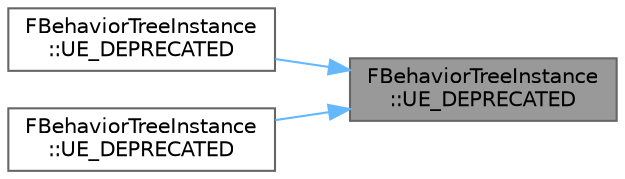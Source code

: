digraph "FBehaviorTreeInstance::UE_DEPRECATED"
{
 // INTERACTIVE_SVG=YES
 // LATEX_PDF_SIZE
  bgcolor="transparent";
  edge [fontname=Helvetica,fontsize=10,labelfontname=Helvetica,labelfontsize=10];
  node [fontname=Helvetica,fontsize=10,shape=box,height=0.2,width=0.4];
  rankdir="RL";
  Node1 [id="Node000001",label="FBehaviorTreeInstance\l::UE_DEPRECATED",height=0.2,width=0.4,color="gray40", fillcolor="grey60", style="filled", fontcolor="black",tooltip=" "];
  Node1 -> Node2 [id="edge1_Node000001_Node000002",dir="back",color="steelblue1",style="solid",tooltip=" "];
  Node2 [id="Node000002",label="FBehaviorTreeInstance\l::UE_DEPRECATED",height=0.2,width=0.4,color="grey40", fillcolor="white", style="filled",URL="$dd/d71/structFBehaviorTreeInstance.html#ac3bb3ef7e0900d658f1941eeba5693b5",tooltip=" "];
  Node1 -> Node3 [id="edge2_Node000001_Node000003",dir="back",color="steelblue1",style="solid",tooltip=" "];
  Node3 [id="Node000003",label="FBehaviorTreeInstance\l::UE_DEPRECATED",height=0.2,width=0.4,color="grey40", fillcolor="white", style="filled",URL="$dd/d71/structFBehaviorTreeInstance.html#a06da6f35c06982f61b73921007fa4078",tooltip=" "];
}
